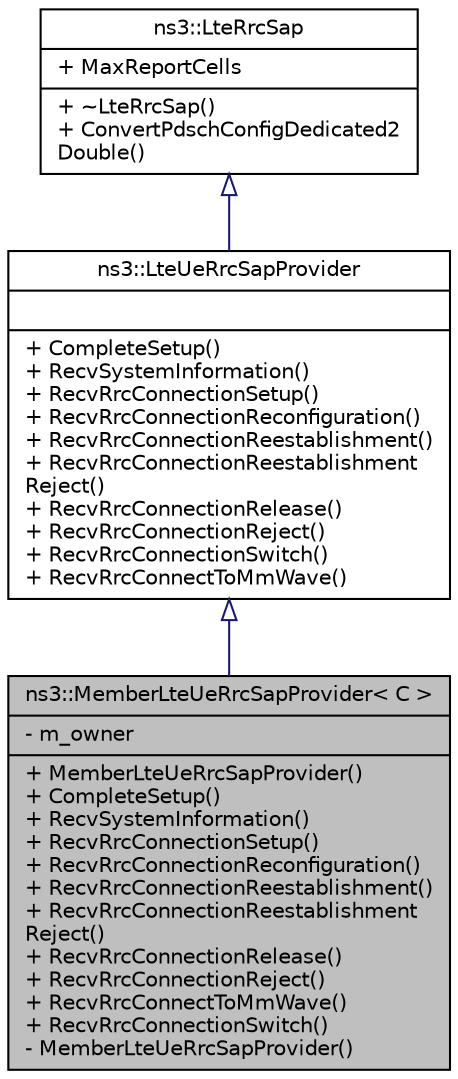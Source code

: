 digraph "ns3::MemberLteUeRrcSapProvider&lt; C &gt;"
{
  edge [fontname="Helvetica",fontsize="10",labelfontname="Helvetica",labelfontsize="10"];
  node [fontname="Helvetica",fontsize="10",shape=record];
  Node1 [label="{ns3::MemberLteUeRrcSapProvider\< C \>\n|- m_owner\l|+ MemberLteUeRrcSapProvider()\l+ CompleteSetup()\l+ RecvSystemInformation()\l+ RecvRrcConnectionSetup()\l+ RecvRrcConnectionReconfiguration()\l+ RecvRrcConnectionReestablishment()\l+ RecvRrcConnectionReestablishment\lReject()\l+ RecvRrcConnectionRelease()\l+ RecvRrcConnectionReject()\l+ RecvRrcConnectToMmWave()\l+ RecvRrcConnectionSwitch()\l- MemberLteUeRrcSapProvider()\l}",height=0.2,width=0.4,color="black", fillcolor="grey75", style="filled", fontcolor="black"];
  Node2 -> Node1 [dir="back",color="midnightblue",fontsize="10",style="solid",arrowtail="onormal"];
  Node2 [label="{ns3::LteUeRrcSapProvider\n||+ CompleteSetup()\l+ RecvSystemInformation()\l+ RecvRrcConnectionSetup()\l+ RecvRrcConnectionReconfiguration()\l+ RecvRrcConnectionReestablishment()\l+ RecvRrcConnectionReestablishment\lReject()\l+ RecvRrcConnectionRelease()\l+ RecvRrcConnectionReject()\l+ RecvRrcConnectionSwitch()\l+ RecvRrcConnectToMmWave()\l}",height=0.2,width=0.4,color="black", fillcolor="white", style="filled",URL="$dd/d01/classns3_1_1LteUeRrcSapProvider.html",tooltip="Part of the RRC protocol. This Service Access Point (SAP) is used to let the UE RRC receive a message..."];
  Node3 -> Node2 [dir="back",color="midnightblue",fontsize="10",style="solid",arrowtail="onormal"];
  Node3 [label="{ns3::LteRrcSap\n|+ MaxReportCells\l|+ ~LteRrcSap()\l+ ConvertPdschConfigDedicated2\lDouble()\l}",height=0.2,width=0.4,color="black", fillcolor="white", style="filled",URL="$d4/d3e/classns3_1_1LteRrcSap.html",tooltip="Class holding definition common to all UE/eNodeB SAP Users/Providers. "];
}

